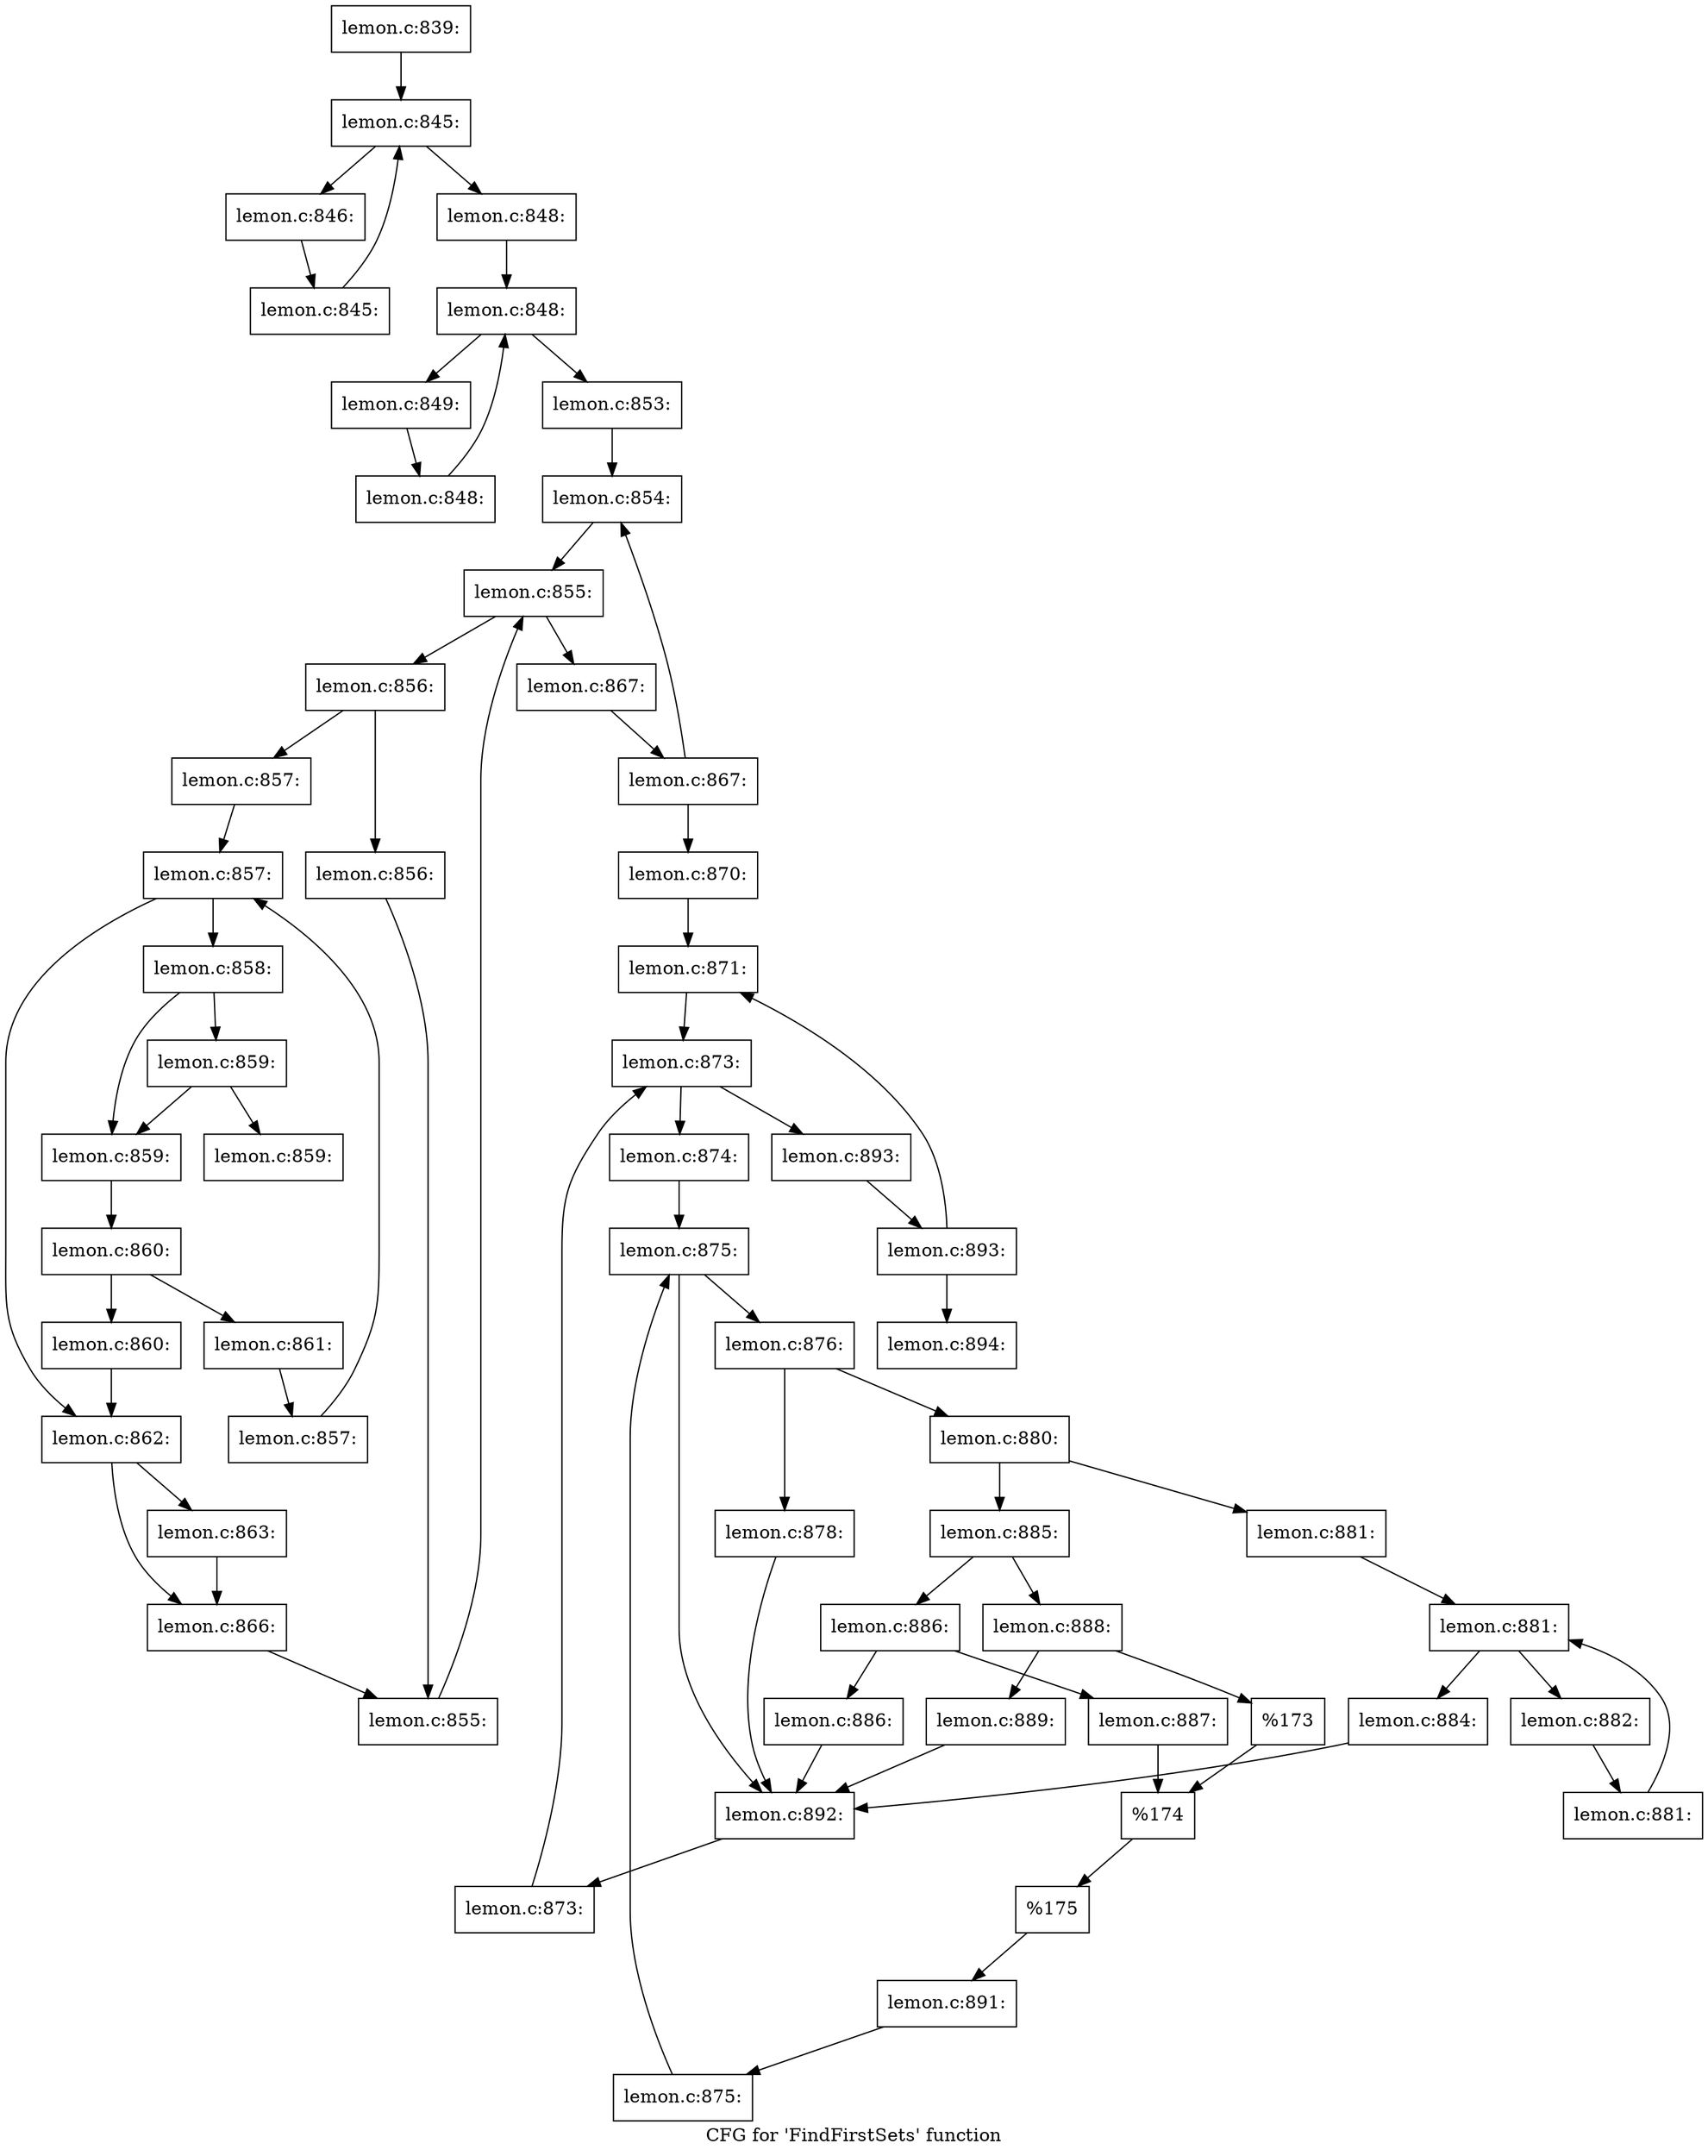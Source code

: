 digraph "CFG for 'FindFirstSets' function" {
	label="CFG for 'FindFirstSets' function";

	Node0x5625652c70c0 [shape=record,label="{lemon.c:839:}"];
	Node0x5625652c70c0 -> Node0x5625652d6320;
	Node0x5625652d6320 [shape=record,label="{lemon.c:845:}"];
	Node0x5625652d6320 -> Node0x5625652d64d0;
	Node0x5625652d6320 -> Node0x5625652d6170;
	Node0x5625652d64d0 [shape=record,label="{lemon.c:846:}"];
	Node0x5625652d64d0 -> Node0x5625652d6440;
	Node0x5625652d6440 [shape=record,label="{lemon.c:845:}"];
	Node0x5625652d6440 -> Node0x5625652d6320;
	Node0x5625652d6170 [shape=record,label="{lemon.c:848:}"];
	Node0x5625652d6170 -> Node0x5625652d7700;
	Node0x5625652d7700 [shape=record,label="{lemon.c:848:}"];
	Node0x5625652d7700 -> Node0x5625652d7920;
	Node0x5625652d7700 -> Node0x5625652d73f0;
	Node0x5625652d7920 [shape=record,label="{lemon.c:849:}"];
	Node0x5625652d7920 -> Node0x5625652d7890;
	Node0x5625652d7890 [shape=record,label="{lemon.c:848:}"];
	Node0x5625652d7890 -> Node0x5625652d7700;
	Node0x5625652d73f0 [shape=record,label="{lemon.c:853:}"];
	Node0x5625652d73f0 -> Node0x5625652d9720;
	Node0x5625652d9720 [shape=record,label="{lemon.c:854:}"];
	Node0x5625652d9720 -> Node0x5625652d9bd0;
	Node0x5625652d9bd0 [shape=record,label="{lemon.c:855:}"];
	Node0x5625652d9bd0 -> Node0x5625652d9d10;
	Node0x5625652d9bd0 -> Node0x5625652d9930;
	Node0x5625652d9d10 [shape=record,label="{lemon.c:856:}"];
	Node0x5625652d9d10 -> Node0x5625652da7f0;
	Node0x5625652d9d10 -> Node0x5625652da840;
	Node0x5625652da7f0 [shape=record,label="{lemon.c:856:}"];
	Node0x5625652da7f0 -> Node0x5625652d9c80;
	Node0x5625652da840 [shape=record,label="{lemon.c:857:}"];
	Node0x5625652da840 -> Node0x5625652dafe0;
	Node0x5625652dafe0 [shape=record,label="{lemon.c:857:}"];
	Node0x5625652dafe0 -> Node0x5625652db200;
	Node0x5625652dafe0 -> Node0x5625652dae30;
	Node0x5625652db200 [shape=record,label="{lemon.c:858:}"];
	Node0x5625652db200 -> Node0x5625652dbf50;
	Node0x5625652db200 -> Node0x5625652dc040;
	Node0x5625652dc040 [shape=record,label="{lemon.c:859:}"];
	Node0x5625652dc040 -> Node0x5625652dbf50;
	Node0x5625652dc040 -> Node0x5625652dbff0;
	Node0x5625652dbf50 [shape=record,label="{lemon.c:859:}"];
	Node0x5625652dbf50 -> Node0x5625652dbfa0;
	Node0x5625652dbff0 [shape=record,label="{lemon.c:859:}"];
	Node0x5625652dbfa0 [shape=record,label="{lemon.c:860:}"];
	Node0x5625652dbfa0 -> Node0x5625652dcaf0;
	Node0x5625652dbfa0 -> Node0x5625652dcbb0;
	Node0x5625652dcaf0 [shape=record,label="{lemon.c:860:}"];
	Node0x5625652dcaf0 -> Node0x5625652dae30;
	Node0x5625652dcbb0 [shape=record,label="{lemon.c:861:}"];
	Node0x5625652dcbb0 -> Node0x5625652db170;
	Node0x5625652db170 [shape=record,label="{lemon.c:857:}"];
	Node0x5625652db170 -> Node0x5625652dafe0;
	Node0x5625652dae30 [shape=record,label="{lemon.c:862:}"];
	Node0x5625652dae30 -> Node0x5625652dd5b0;
	Node0x5625652dae30 -> Node0x5625652dd600;
	Node0x5625652dd5b0 [shape=record,label="{lemon.c:863:}"];
	Node0x5625652dd5b0 -> Node0x5625652dd600;
	Node0x5625652dd600 [shape=record,label="{lemon.c:866:}"];
	Node0x5625652dd600 -> Node0x5625652d9c80;
	Node0x5625652d9c80 [shape=record,label="{lemon.c:855:}"];
	Node0x5625652d9c80 -> Node0x5625652d9bd0;
	Node0x5625652d9930 [shape=record,label="{lemon.c:867:}"];
	Node0x5625652d9930 -> Node0x5625652d96d0;
	Node0x5625652d96d0 [shape=record,label="{lemon.c:867:}"];
	Node0x5625652d96d0 -> Node0x5625652d9720;
	Node0x5625652d96d0 -> Node0x5625652d9060;
	Node0x5625652d9060 [shape=record,label="{lemon.c:870:}"];
	Node0x5625652d9060 -> Node0x5625652de8f0;
	Node0x5625652de8f0 [shape=record,label="{lemon.c:871:}"];
	Node0x5625652de8f0 -> Node0x5625652df430;
	Node0x5625652df430 [shape=record,label="{lemon.c:873:}"];
	Node0x5625652df430 -> Node0x5625652df650;
	Node0x5625652df430 -> Node0x5625652df0b0;
	Node0x5625652df650 [shape=record,label="{lemon.c:874:}"];
	Node0x5625652df650 -> Node0x5625652dfdc0;
	Node0x5625652dfdc0 [shape=record,label="{lemon.c:875:}"];
	Node0x5625652dfdc0 -> Node0x5625652dffe0;
	Node0x5625652dfdc0 -> Node0x5625652dfc10;
	Node0x5625652dffe0 [shape=record,label="{lemon.c:876:}"];
	Node0x5625652dffe0 -> Node0x5625652e0a60;
	Node0x5625652dffe0 -> Node0x5625652e0b00;
	Node0x5625652e0a60 [shape=record,label="{lemon.c:878:}"];
	Node0x5625652e0a60 -> Node0x5625652dfc10;
	Node0x5625652e0b00 [shape=record,label="{lemon.c:880:}"];
	Node0x5625652e0b00 -> Node0x5625652e16e0;
	Node0x5625652e0b00 -> Node0x5625652e1cb0;
	Node0x5625652e16e0 [shape=record,label="{lemon.c:881:}"];
	Node0x5625652e16e0 -> Node0x5625652e2210;
	Node0x5625652e2210 [shape=record,label="{lemon.c:881:}"];
	Node0x5625652e2210 -> Node0x5625652e2350;
	Node0x5625652e2210 -> Node0x5625652e2060;
	Node0x5625652e2350 [shape=record,label="{lemon.c:882:}"];
	Node0x5625652e2350 -> Node0x5625652e22c0;
	Node0x5625652e22c0 [shape=record,label="{lemon.c:881:}"];
	Node0x5625652e22c0 -> Node0x5625652e2210;
	Node0x5625652e2060 [shape=record,label="{lemon.c:884:}"];
	Node0x5625652e2060 -> Node0x5625652dfc10;
	Node0x5625652e1cb0 [shape=record,label="{lemon.c:885:}"];
	Node0x5625652e1cb0 -> Node0x5625652e3600;
	Node0x5625652e1cb0 -> Node0x5625652e36a0;
	Node0x5625652e3600 [shape=record,label="{lemon.c:886:}"];
	Node0x5625652e3600 -> Node0x5625652e3b20;
	Node0x5625652e3600 -> Node0x5625652e3b70;
	Node0x5625652e3b20 [shape=record,label="{lemon.c:886:}"];
	Node0x5625652e3b20 -> Node0x5625652dfc10;
	Node0x5625652e3b70 [shape=record,label="{lemon.c:887:}"];
	Node0x5625652e3b70 -> Node0x5625652e3650;
	Node0x5625652e36a0 [shape=record,label="{lemon.c:888:}"];
	Node0x5625652e36a0 -> Node0x5625652e48b0;
	Node0x5625652e36a0 -> Node0x5625652e4da0;
	Node0x5625652e48b0 [shape=record,label="{lemon.c:889:}"];
	Node0x5625652e48b0 -> Node0x5625652dfc10;
	Node0x5625652e4da0 [shape=record,label="{%173}"];
	Node0x5625652e4da0 -> Node0x5625652e3650;
	Node0x5625652e3650 [shape=record,label="{%174}"];
	Node0x5625652e3650 -> Node0x5625652e1c60;
	Node0x5625652e1c60 [shape=record,label="{%175}"];
	Node0x5625652e1c60 -> Node0x5625652e0ab0;
	Node0x5625652e0ab0 [shape=record,label="{lemon.c:891:}"];
	Node0x5625652e0ab0 -> Node0x5625652dff50;
	Node0x5625652dff50 [shape=record,label="{lemon.c:875:}"];
	Node0x5625652dff50 -> Node0x5625652dfdc0;
	Node0x5625652dfc10 [shape=record,label="{lemon.c:892:}"];
	Node0x5625652dfc10 -> Node0x5625652df5c0;
	Node0x5625652df5c0 [shape=record,label="{lemon.c:873:}"];
	Node0x5625652df5c0 -> Node0x5625652df430;
	Node0x5625652df0b0 [shape=record,label="{lemon.c:893:}"];
	Node0x5625652df0b0 -> Node0x5625652de8a0;
	Node0x5625652de8a0 [shape=record,label="{lemon.c:893:}"];
	Node0x5625652de8a0 -> Node0x5625652de8f0;
	Node0x5625652de8a0 -> Node0x5625652de850;
	Node0x5625652de850 [shape=record,label="{lemon.c:894:}"];
}
